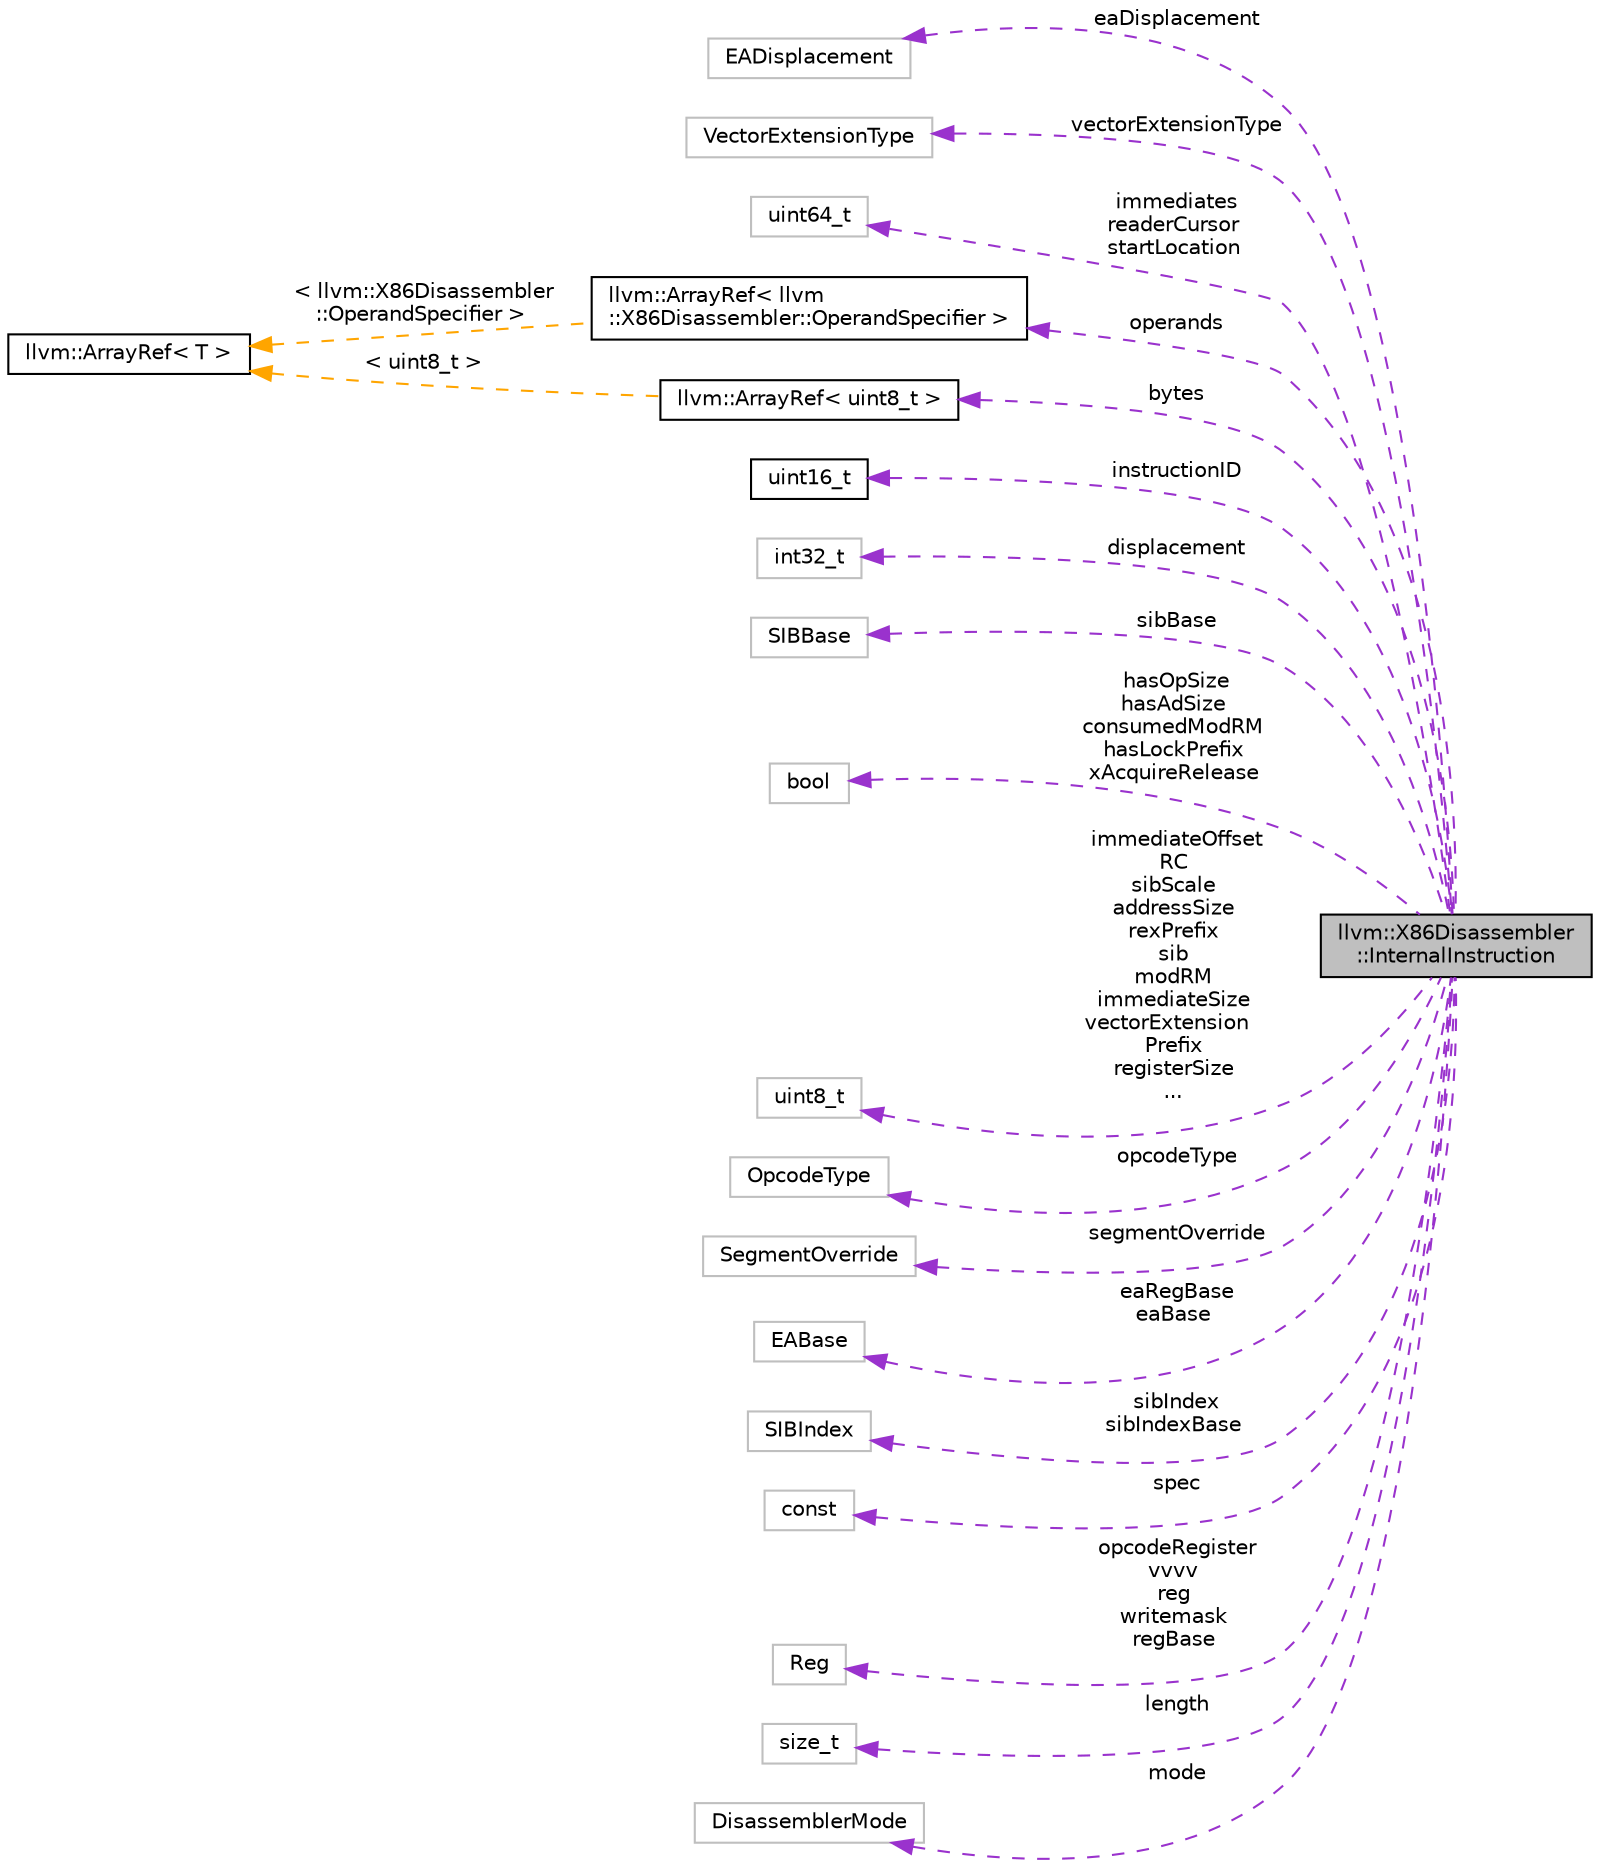digraph "llvm::X86Disassembler::InternalInstruction"
{
 // LATEX_PDF_SIZE
  bgcolor="transparent";
  edge [fontname="Helvetica",fontsize="10",labelfontname="Helvetica",labelfontsize="10"];
  node [fontname="Helvetica",fontsize="10",shape=record];
  rankdir="LR";
  Node1 [label="llvm::X86Disassembler\l::InternalInstruction",height=0.2,width=0.4,color="black", fillcolor="grey75", style="filled", fontcolor="black",tooltip="The x86 internal instruction, which is produced by the decoder."];
  Node2 -> Node1 [dir="back",color="darkorchid3",fontsize="10",style="dashed",label=" eaDisplacement" ,fontname="Helvetica"];
  Node2 [label="EADisplacement",height=0.2,width=0.4,color="grey75",tooltip=" "];
  Node3 -> Node1 [dir="back",color="darkorchid3",fontsize="10",style="dashed",label=" vectorExtensionType" ,fontname="Helvetica"];
  Node3 [label="VectorExtensionType",height=0.2,width=0.4,color="grey75",tooltip=" "];
  Node4 -> Node1 [dir="back",color="darkorchid3",fontsize="10",style="dashed",label=" immediates\nreaderCursor\nstartLocation" ,fontname="Helvetica"];
  Node4 [label="uint64_t",height=0.2,width=0.4,color="grey75",tooltip=" "];
  Node5 -> Node1 [dir="back",color="darkorchid3",fontsize="10",style="dashed",label=" operands" ,fontname="Helvetica"];
  Node5 [label="llvm::ArrayRef\< llvm\l::X86Disassembler::OperandSpecifier \>",height=0.2,width=0.4,color="black",URL="$classllvm_1_1ArrayRef.html",tooltip=" "];
  Node6 -> Node5 [dir="back",color="orange",fontsize="10",style="dashed",label=" \< llvm::X86Disassembler\l::OperandSpecifier \>" ,fontname="Helvetica"];
  Node6 [label="llvm::ArrayRef\< T \>",height=0.2,width=0.4,color="black",URL="$classllvm_1_1ArrayRef.html",tooltip="ArrayRef - Represent a constant reference to an array (0 or more elements consecutively in memory),..."];
  Node7 -> Node1 [dir="back",color="darkorchid3",fontsize="10",style="dashed",label=" instructionID" ,fontname="Helvetica"];
  Node7 [label="uint16_t",height=0.2,width=0.4,color="black",URL="$classuint16__t.html",tooltip=" "];
  Node8 -> Node1 [dir="back",color="darkorchid3",fontsize="10",style="dashed",label=" displacement" ,fontname="Helvetica"];
  Node8 [label="int32_t",height=0.2,width=0.4,color="grey75",tooltip=" "];
  Node9 -> Node1 [dir="back",color="darkorchid3",fontsize="10",style="dashed",label=" sibBase" ,fontname="Helvetica"];
  Node9 [label="SIBBase",height=0.2,width=0.4,color="grey75",tooltip=" "];
  Node10 -> Node1 [dir="back",color="darkorchid3",fontsize="10",style="dashed",label=" hasOpSize\nhasAdSize\nconsumedModRM\nhasLockPrefix\nxAcquireRelease" ,fontname="Helvetica"];
  Node10 [label="bool",height=0.2,width=0.4,color="grey75",tooltip=" "];
  Node11 -> Node1 [dir="back",color="darkorchid3",fontsize="10",style="dashed",label=" immediateOffset\nRC\nsibScale\naddressSize\nrexPrefix\nsib\nmodRM\nimmediateSize\nvectorExtension\lPrefix\nregisterSize\n..." ,fontname="Helvetica"];
  Node11 [label="uint8_t",height=0.2,width=0.4,color="grey75",tooltip=" "];
  Node12 -> Node1 [dir="back",color="darkorchid3",fontsize="10",style="dashed",label=" opcodeType" ,fontname="Helvetica"];
  Node12 [label="OpcodeType",height=0.2,width=0.4,color="grey75",tooltip=" "];
  Node13 -> Node1 [dir="back",color="darkorchid3",fontsize="10",style="dashed",label=" segmentOverride" ,fontname="Helvetica"];
  Node13 [label="SegmentOverride",height=0.2,width=0.4,color="grey75",tooltip=" "];
  Node14 -> Node1 [dir="back",color="darkorchid3",fontsize="10",style="dashed",label=" bytes" ,fontname="Helvetica"];
  Node14 [label="llvm::ArrayRef\< uint8_t \>",height=0.2,width=0.4,color="black",URL="$classllvm_1_1ArrayRef.html",tooltip=" "];
  Node6 -> Node14 [dir="back",color="orange",fontsize="10",style="dashed",label=" \< uint8_t \>" ,fontname="Helvetica"];
  Node15 -> Node1 [dir="back",color="darkorchid3",fontsize="10",style="dashed",label=" eaRegBase\neaBase" ,fontname="Helvetica"];
  Node15 [label="EABase",height=0.2,width=0.4,color="grey75",tooltip=" "];
  Node16 -> Node1 [dir="back",color="darkorchid3",fontsize="10",style="dashed",label=" sibIndex\nsibIndexBase" ,fontname="Helvetica"];
  Node16 [label="SIBIndex",height=0.2,width=0.4,color="grey75",tooltip=" "];
  Node17 -> Node1 [dir="back",color="darkorchid3",fontsize="10",style="dashed",label=" spec" ,fontname="Helvetica"];
  Node17 [label="const",height=0.2,width=0.4,color="grey75",tooltip=" "];
  Node18 -> Node1 [dir="back",color="darkorchid3",fontsize="10",style="dashed",label=" opcodeRegister\nvvvv\nreg\nwritemask\nregBase" ,fontname="Helvetica"];
  Node18 [label="Reg",height=0.2,width=0.4,color="grey75",tooltip=" "];
  Node19 -> Node1 [dir="back",color="darkorchid3",fontsize="10",style="dashed",label=" length" ,fontname="Helvetica"];
  Node19 [label="size_t",height=0.2,width=0.4,color="grey75",tooltip=" "];
  Node20 -> Node1 [dir="back",color="darkorchid3",fontsize="10",style="dashed",label=" mode" ,fontname="Helvetica"];
  Node20 [label="DisassemblerMode",height=0.2,width=0.4,color="grey75",tooltip=" "];
}
